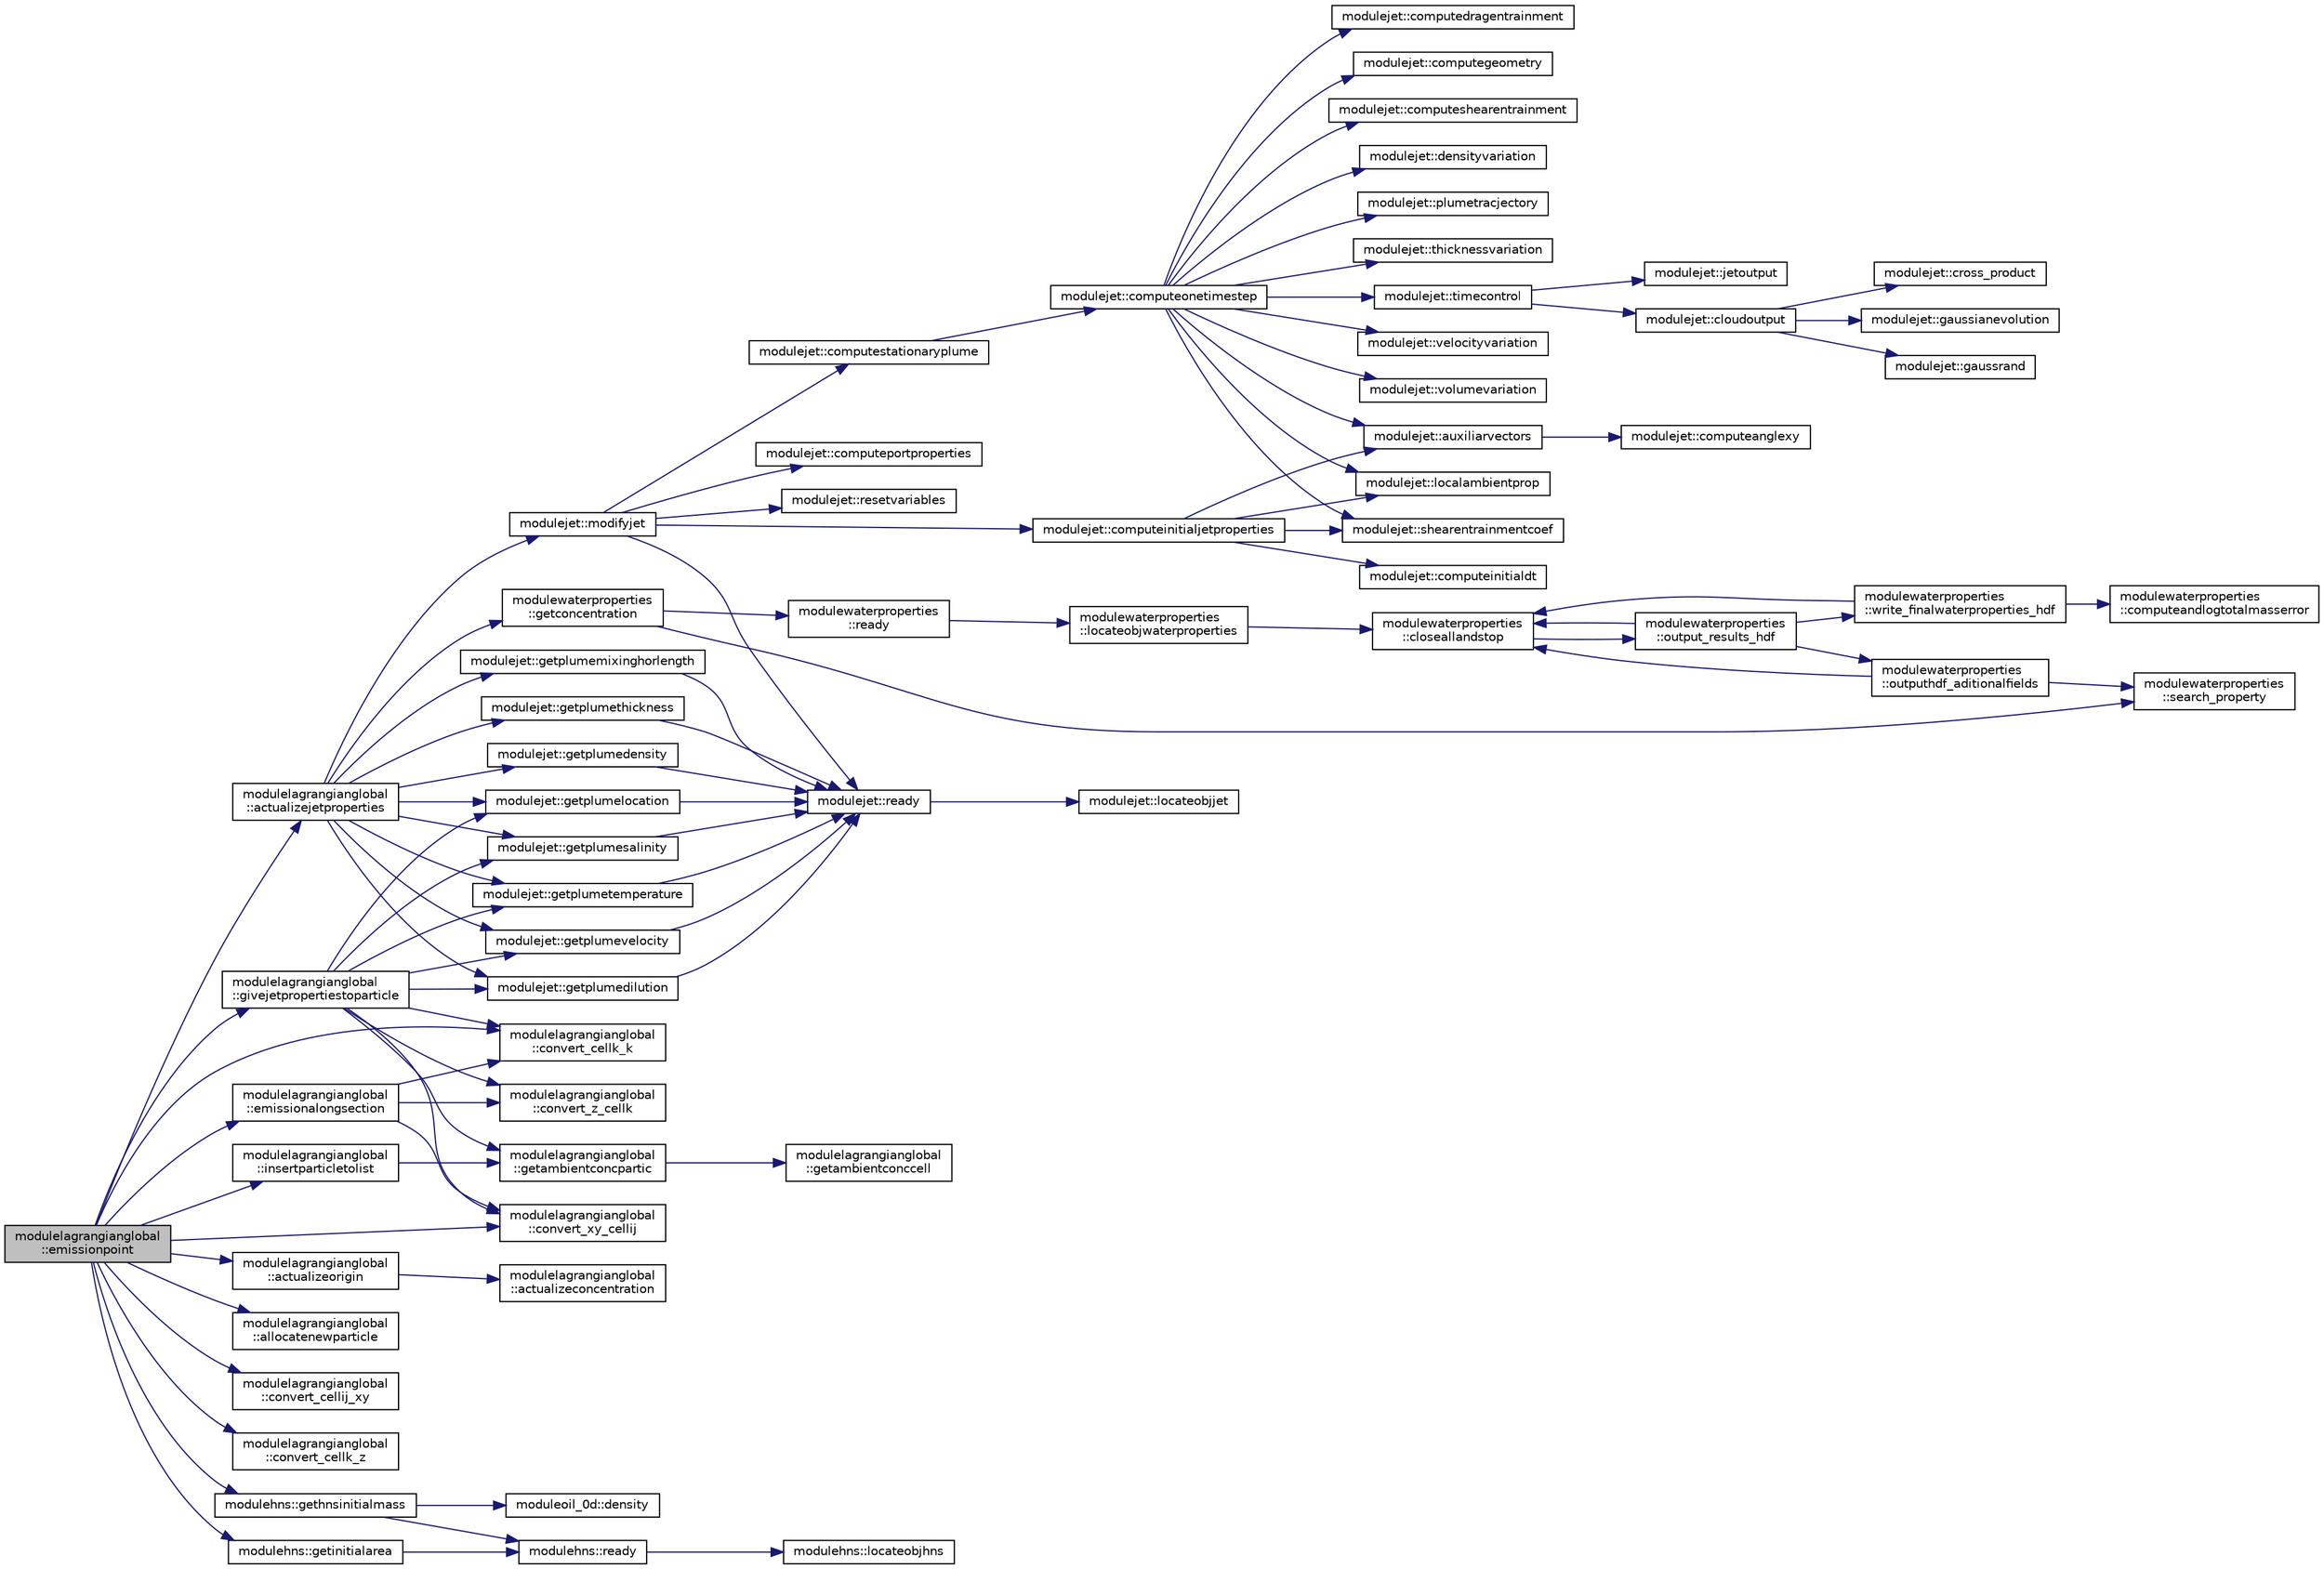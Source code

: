 digraph "modulelagrangianglobal::emissionpoint"
{
 // LATEX_PDF_SIZE
  edge [fontname="Helvetica",fontsize="10",labelfontname="Helvetica",labelfontsize="10"];
  node [fontname="Helvetica",fontsize="10",shape=record];
  rankdir="LR";
  Node1 [label="modulelagrangianglobal\l::emissionpoint",height=0.2,width=0.4,color="black", fillcolor="grey75", style="filled", fontcolor="black",tooltip=" "];
  Node1 -> Node2 [color="midnightblue",fontsize="10",style="solid",fontname="Helvetica"];
  Node2 [label="modulelagrangianglobal\l::actualizejetproperties",height=0.2,width=0.4,color="black", fillcolor="white", style="filled",URL="$namespacemodulelagrangianglobal.html#a26ef74f75ff18c16e01e326e85d7920c",tooltip=" "];
  Node2 -> Node3 [color="midnightblue",fontsize="10",style="solid",fontname="Helvetica"];
  Node3 [label="modulewaterproperties\l::getconcentration",height=0.2,width=0.4,color="black", fillcolor="white", style="filled",URL="$namespacemodulewaterproperties.html#a45cbba90a6054db2070c49281da1ef56",tooltip=" "];
  Node3 -> Node4 [color="midnightblue",fontsize="10",style="solid",fontname="Helvetica"];
  Node4 [label="modulewaterproperties\l::ready",height=0.2,width=0.4,color="black", fillcolor="white", style="filled",URL="$namespacemodulewaterproperties.html#ad54774dedce486739249cb10b4de21e2",tooltip=" "];
  Node4 -> Node5 [color="midnightblue",fontsize="10",style="solid",fontname="Helvetica"];
  Node5 [label="modulewaterproperties\l::locateobjwaterproperties",height=0.2,width=0.4,color="black", fillcolor="white", style="filled",URL="$namespacemodulewaterproperties.html#ae4516d6c7f3687b0293515314b0ade90",tooltip=" "];
  Node5 -> Node6 [color="midnightblue",fontsize="10",style="solid",fontname="Helvetica"];
  Node6 [label="modulewaterproperties\l::closeallandstop",height=0.2,width=0.4,color="black", fillcolor="white", style="filled",URL="$namespacemodulewaterproperties.html#a5bb74dfe4637836633ca6817a4a72758",tooltip=" "];
  Node6 -> Node7 [color="midnightblue",fontsize="10",style="solid",fontname="Helvetica"];
  Node7 [label="modulewaterproperties\l::output_results_hdf",height=0.2,width=0.4,color="black", fillcolor="white", style="filled",URL="$namespacemodulewaterproperties.html#a78143a2ee73e78a6441a03852a7b9f9a",tooltip=" "];
  Node7 -> Node6 [color="midnightblue",fontsize="10",style="solid",fontname="Helvetica"];
  Node7 -> Node8 [color="midnightblue",fontsize="10",style="solid",fontname="Helvetica"];
  Node8 [label="modulewaterproperties\l::outputhdf_aditionalfields",height=0.2,width=0.4,color="black", fillcolor="white", style="filled",URL="$namespacemodulewaterproperties.html#a0e590dc368b505cd9ea918d724d3eee3",tooltip=" "];
  Node8 -> Node6 [color="midnightblue",fontsize="10",style="solid",fontname="Helvetica"];
  Node8 -> Node9 [color="midnightblue",fontsize="10",style="solid",fontname="Helvetica"];
  Node9 [label="modulewaterproperties\l::search_property",height=0.2,width=0.4,color="black", fillcolor="white", style="filled",URL="$namespacemodulewaterproperties.html#ae6b7d758da27fb15faee52b3ed14029d",tooltip=" "];
  Node7 -> Node10 [color="midnightblue",fontsize="10",style="solid",fontname="Helvetica"];
  Node10 [label="modulewaterproperties\l::write_finalwaterproperties_hdf",height=0.2,width=0.4,color="black", fillcolor="white", style="filled",URL="$namespacemodulewaterproperties.html#a2893cea8ca427b1290aeb65593659aa0",tooltip=" "];
  Node10 -> Node6 [color="midnightblue",fontsize="10",style="solid",fontname="Helvetica"];
  Node10 -> Node11 [color="midnightblue",fontsize="10",style="solid",fontname="Helvetica"];
  Node11 [label="modulewaterproperties\l::computeandlogtotalmasserror",height=0.2,width=0.4,color="black", fillcolor="white", style="filled",URL="$namespacemodulewaterproperties.html#af1b9165b0e72747e4478868c7e5eff00",tooltip=" "];
  Node3 -> Node9 [color="midnightblue",fontsize="10",style="solid",fontname="Helvetica"];
  Node2 -> Node12 [color="midnightblue",fontsize="10",style="solid",fontname="Helvetica"];
  Node12 [label="modulejet::getplumedensity",height=0.2,width=0.4,color="black", fillcolor="white", style="filled",URL="$namespacemodulejet.html#aace5b51fdfea28b29ddf40d44b7805b4",tooltip=" "];
  Node12 -> Node13 [color="midnightblue",fontsize="10",style="solid",fontname="Helvetica"];
  Node13 [label="modulejet::ready",height=0.2,width=0.4,color="black", fillcolor="white", style="filled",URL="$namespacemodulejet.html#a08cf17884b67eb6e393c3f7553f6398f",tooltip=" "];
  Node13 -> Node14 [color="midnightblue",fontsize="10",style="solid",fontname="Helvetica"];
  Node14 [label="modulejet::locateobjjet",height=0.2,width=0.4,color="black", fillcolor="white", style="filled",URL="$namespacemodulejet.html#a0b2668a76b18f69741deda8796740f8f",tooltip=" "];
  Node2 -> Node15 [color="midnightblue",fontsize="10",style="solid",fontname="Helvetica"];
  Node15 [label="modulejet::getplumedilution",height=0.2,width=0.4,color="black", fillcolor="white", style="filled",URL="$namespacemodulejet.html#a5bd04e69691ddf86217eae82701cb7ea",tooltip=" "];
  Node15 -> Node13 [color="midnightblue",fontsize="10",style="solid",fontname="Helvetica"];
  Node2 -> Node16 [color="midnightblue",fontsize="10",style="solid",fontname="Helvetica"];
  Node16 [label="modulejet::getplumelocation",height=0.2,width=0.4,color="black", fillcolor="white", style="filled",URL="$namespacemodulejet.html#a864a38eff68cbab56308586d389f202b",tooltip=" "];
  Node16 -> Node13 [color="midnightblue",fontsize="10",style="solid",fontname="Helvetica"];
  Node2 -> Node17 [color="midnightblue",fontsize="10",style="solid",fontname="Helvetica"];
  Node17 [label="modulejet::getplumemixinghorlength",height=0.2,width=0.4,color="black", fillcolor="white", style="filled",URL="$namespacemodulejet.html#a105341ffdec09f8266a68d6db9beba7f",tooltip=" "];
  Node17 -> Node13 [color="midnightblue",fontsize="10",style="solid",fontname="Helvetica"];
  Node2 -> Node18 [color="midnightblue",fontsize="10",style="solid",fontname="Helvetica"];
  Node18 [label="modulejet::getplumesalinity",height=0.2,width=0.4,color="black", fillcolor="white", style="filled",URL="$namespacemodulejet.html#a6a3b06a4b31a48d3feabf8b545a6e8b2",tooltip=" "];
  Node18 -> Node13 [color="midnightblue",fontsize="10",style="solid",fontname="Helvetica"];
  Node2 -> Node19 [color="midnightblue",fontsize="10",style="solid",fontname="Helvetica"];
  Node19 [label="modulejet::getplumetemperature",height=0.2,width=0.4,color="black", fillcolor="white", style="filled",URL="$namespacemodulejet.html#aa64ddb0bd7c80f966b8ec54eb9a36c7c",tooltip=" "];
  Node19 -> Node13 [color="midnightblue",fontsize="10",style="solid",fontname="Helvetica"];
  Node2 -> Node20 [color="midnightblue",fontsize="10",style="solid",fontname="Helvetica"];
  Node20 [label="modulejet::getplumethickness",height=0.2,width=0.4,color="black", fillcolor="white", style="filled",URL="$namespacemodulejet.html#a50ced2ba527ab243cd3228d18867695d",tooltip=" "];
  Node20 -> Node13 [color="midnightblue",fontsize="10",style="solid",fontname="Helvetica"];
  Node2 -> Node21 [color="midnightblue",fontsize="10",style="solid",fontname="Helvetica"];
  Node21 [label="modulejet::getplumevelocity",height=0.2,width=0.4,color="black", fillcolor="white", style="filled",URL="$namespacemodulejet.html#ab7e7ab36f584f4edd9e7f7835d1e0cee",tooltip=" "];
  Node21 -> Node13 [color="midnightblue",fontsize="10",style="solid",fontname="Helvetica"];
  Node2 -> Node22 [color="midnightblue",fontsize="10",style="solid",fontname="Helvetica"];
  Node22 [label="modulejet::modifyjet",height=0.2,width=0.4,color="black", fillcolor="white", style="filled",URL="$namespacemodulejet.html#aabae5c457f7fe1dd3d3f540d56e94877",tooltip=" "];
  Node22 -> Node23 [color="midnightblue",fontsize="10",style="solid",fontname="Helvetica"];
  Node23 [label="modulejet::computeinitialjetproperties",height=0.2,width=0.4,color="black", fillcolor="white", style="filled",URL="$namespacemodulejet.html#a8b1ef801e649c2313fee9754d2aeb58a",tooltip=" "];
  Node23 -> Node24 [color="midnightblue",fontsize="10",style="solid",fontname="Helvetica"];
  Node24 [label="modulejet::auxiliarvectors",height=0.2,width=0.4,color="black", fillcolor="white", style="filled",URL="$namespacemodulejet.html#a188ea99d96436b044d3ea76f4ddfa467",tooltip=" "];
  Node24 -> Node25 [color="midnightblue",fontsize="10",style="solid",fontname="Helvetica"];
  Node25 [label="modulejet::computeanglexy",height=0.2,width=0.4,color="black", fillcolor="white", style="filled",URL="$namespacemodulejet.html#adbbd50d3810071999488736815c23285",tooltip=" "];
  Node23 -> Node26 [color="midnightblue",fontsize="10",style="solid",fontname="Helvetica"];
  Node26 [label="modulejet::computeinitialdt",height=0.2,width=0.4,color="black", fillcolor="white", style="filled",URL="$namespacemodulejet.html#a0425b9fdbf288a0e893428f44a92b9ea",tooltip=" "];
  Node23 -> Node27 [color="midnightblue",fontsize="10",style="solid",fontname="Helvetica"];
  Node27 [label="modulejet::localambientprop",height=0.2,width=0.4,color="black", fillcolor="white", style="filled",URL="$namespacemodulejet.html#a1eea8311f846796ccfa34a65730c5c55",tooltip=" "];
  Node23 -> Node28 [color="midnightblue",fontsize="10",style="solid",fontname="Helvetica"];
  Node28 [label="modulejet::shearentrainmentcoef",height=0.2,width=0.4,color="black", fillcolor="white", style="filled",URL="$namespacemodulejet.html#afbaba1fae7aab0a9a372600923511fed",tooltip=" "];
  Node22 -> Node29 [color="midnightblue",fontsize="10",style="solid",fontname="Helvetica"];
  Node29 [label="modulejet::computeportproperties",height=0.2,width=0.4,color="black", fillcolor="white", style="filled",URL="$namespacemodulejet.html#a6a2424bc396ad0eed996ed0d75430e3b",tooltip=" "];
  Node22 -> Node30 [color="midnightblue",fontsize="10",style="solid",fontname="Helvetica"];
  Node30 [label="modulejet::computestationaryplume",height=0.2,width=0.4,color="black", fillcolor="white", style="filled",URL="$namespacemodulejet.html#aa0e9555f7e9aa809220382ec3e33e9a5",tooltip=" "];
  Node30 -> Node31 [color="midnightblue",fontsize="10",style="solid",fontname="Helvetica"];
  Node31 [label="modulejet::computeonetimestep",height=0.2,width=0.4,color="black", fillcolor="white", style="filled",URL="$namespacemodulejet.html#aa7fe235d6b33c696f614897ed43a1e19",tooltip=" "];
  Node31 -> Node24 [color="midnightblue",fontsize="10",style="solid",fontname="Helvetica"];
  Node31 -> Node32 [color="midnightblue",fontsize="10",style="solid",fontname="Helvetica"];
  Node32 [label="modulejet::computedragentrainment",height=0.2,width=0.4,color="black", fillcolor="white", style="filled",URL="$namespacemodulejet.html#a8bbbce93ba8d9ba74525873c550cdf8b",tooltip=" "];
  Node31 -> Node33 [color="midnightblue",fontsize="10",style="solid",fontname="Helvetica"];
  Node33 [label="modulejet::computegeometry",height=0.2,width=0.4,color="black", fillcolor="white", style="filled",URL="$namespacemodulejet.html#a0d3bcdd114f549e27a46b673224a1f35",tooltip=" "];
  Node31 -> Node34 [color="midnightblue",fontsize="10",style="solid",fontname="Helvetica"];
  Node34 [label="modulejet::computeshearentrainment",height=0.2,width=0.4,color="black", fillcolor="white", style="filled",URL="$namespacemodulejet.html#a21b954c77f4addf0f268edc0e9448a18",tooltip=" "];
  Node31 -> Node35 [color="midnightblue",fontsize="10",style="solid",fontname="Helvetica"];
  Node35 [label="modulejet::densityvariation",height=0.2,width=0.4,color="black", fillcolor="white", style="filled",URL="$namespacemodulejet.html#a05449786a790959e45db1fc1bd9f93f6",tooltip=" "];
  Node31 -> Node27 [color="midnightblue",fontsize="10",style="solid",fontname="Helvetica"];
  Node31 -> Node36 [color="midnightblue",fontsize="10",style="solid",fontname="Helvetica"];
  Node36 [label="modulejet::plumetracjectory",height=0.2,width=0.4,color="black", fillcolor="white", style="filled",URL="$namespacemodulejet.html#a9175197cbe465e40fa03bc6a7c788871",tooltip=" "];
  Node31 -> Node28 [color="midnightblue",fontsize="10",style="solid",fontname="Helvetica"];
  Node31 -> Node37 [color="midnightblue",fontsize="10",style="solid",fontname="Helvetica"];
  Node37 [label="modulejet::thicknessvariation",height=0.2,width=0.4,color="black", fillcolor="white", style="filled",URL="$namespacemodulejet.html#a5241bdca6d72d79d96fdc8d9b63a291a",tooltip=" "];
  Node31 -> Node38 [color="midnightblue",fontsize="10",style="solid",fontname="Helvetica"];
  Node38 [label="modulejet::timecontrol",height=0.2,width=0.4,color="black", fillcolor="white", style="filled",URL="$namespacemodulejet.html#a7518a8afbcafcfeedfc10f5a3a205b33",tooltip=" "];
  Node38 -> Node39 [color="midnightblue",fontsize="10",style="solid",fontname="Helvetica"];
  Node39 [label="modulejet::cloudoutput",height=0.2,width=0.4,color="black", fillcolor="white", style="filled",URL="$namespacemodulejet.html#a61dad6f878bf6cce690b9523901012ac",tooltip=" "];
  Node39 -> Node40 [color="midnightblue",fontsize="10",style="solid",fontname="Helvetica"];
  Node40 [label="modulejet::cross_product",height=0.2,width=0.4,color="black", fillcolor="white", style="filled",URL="$namespacemodulejet.html#a2cbc865fd41278d7ee8a6b0036bc3114",tooltip="===================================================================="];
  Node39 -> Node41 [color="midnightblue",fontsize="10",style="solid",fontname="Helvetica"];
  Node41 [label="modulejet::gaussianevolution",height=0.2,width=0.4,color="black", fillcolor="white", style="filled",URL="$namespacemodulejet.html#a54205285b4f5a4d3d7204aa240f92d64",tooltip=" "];
  Node39 -> Node42 [color="midnightblue",fontsize="10",style="solid",fontname="Helvetica"];
  Node42 [label="modulejet::gaussrand",height=0.2,width=0.4,color="black", fillcolor="white", style="filled",URL="$namespacemodulejet.html#a5b1cd3a55b2e6494e998c7233db5ec58",tooltip=" "];
  Node38 -> Node43 [color="midnightblue",fontsize="10",style="solid",fontname="Helvetica"];
  Node43 [label="modulejet::jetoutput",height=0.2,width=0.4,color="black", fillcolor="white", style="filled",URL="$namespacemodulejet.html#a200bdafc097359afe09ed14b7a55d8b7",tooltip=" "];
  Node31 -> Node44 [color="midnightblue",fontsize="10",style="solid",fontname="Helvetica"];
  Node44 [label="modulejet::velocityvariation",height=0.2,width=0.4,color="black", fillcolor="white", style="filled",URL="$namespacemodulejet.html#a4aaeebe926aea33dd1391746d2cdaa32",tooltip=" "];
  Node31 -> Node45 [color="midnightblue",fontsize="10",style="solid",fontname="Helvetica"];
  Node45 [label="modulejet::volumevariation",height=0.2,width=0.4,color="black", fillcolor="white", style="filled",URL="$namespacemodulejet.html#abe8dc92537467b9dcd97c4a01b77f51c",tooltip=" "];
  Node22 -> Node13 [color="midnightblue",fontsize="10",style="solid",fontname="Helvetica"];
  Node22 -> Node46 [color="midnightblue",fontsize="10",style="solid",fontname="Helvetica"];
  Node46 [label="modulejet::resetvariables",height=0.2,width=0.4,color="black", fillcolor="white", style="filled",URL="$namespacemodulejet.html#ab0790a91803700e0bd5e3ef9db5242c1",tooltip=" "];
  Node1 -> Node47 [color="midnightblue",fontsize="10",style="solid",fontname="Helvetica"];
  Node47 [label="modulelagrangianglobal\l::actualizeorigin",height=0.2,width=0.4,color="black", fillcolor="white", style="filled",URL="$namespacemodulelagrangianglobal.html#a2922324362ebb3dd949bc869b16e90b9",tooltip=" "];
  Node47 -> Node48 [color="midnightblue",fontsize="10",style="solid",fontname="Helvetica"];
  Node48 [label="modulelagrangianglobal\l::actualizeconcentration",height=0.2,width=0.4,color="black", fillcolor="white", style="filled",URL="$namespacemodulelagrangianglobal.html#a9011e7719eb353ee72ecbd6bce3e7ac1",tooltip=" "];
  Node1 -> Node49 [color="midnightblue",fontsize="10",style="solid",fontname="Helvetica"];
  Node49 [label="modulelagrangianglobal\l::allocatenewparticle",height=0.2,width=0.4,color="black", fillcolor="white", style="filled",URL="$namespacemodulelagrangianglobal.html#adf7a8f7c3f2d3dd4f0472f6d4d1ec56e",tooltip=" "];
  Node1 -> Node50 [color="midnightblue",fontsize="10",style="solid",fontname="Helvetica"];
  Node50 [label="modulelagrangianglobal\l::convert_cellij_xy",height=0.2,width=0.4,color="black", fillcolor="white", style="filled",URL="$namespacemodulelagrangianglobal.html#a7c1bdff13dafe0f3f6c8cd12a1398401",tooltip=" "];
  Node1 -> Node51 [color="midnightblue",fontsize="10",style="solid",fontname="Helvetica"];
  Node51 [label="modulelagrangianglobal\l::convert_cellk_k",height=0.2,width=0.4,color="black", fillcolor="white", style="filled",URL="$namespacemodulelagrangianglobal.html#a75785d33db5dded34e1de495fe447eac",tooltip=" "];
  Node1 -> Node52 [color="midnightblue",fontsize="10",style="solid",fontname="Helvetica"];
  Node52 [label="modulelagrangianglobal\l::convert_cellk_z",height=0.2,width=0.4,color="black", fillcolor="white", style="filled",URL="$namespacemodulelagrangianglobal.html#ab7f2f6590a59e52fd0c30cdc7445acee",tooltip=" "];
  Node1 -> Node53 [color="midnightblue",fontsize="10",style="solid",fontname="Helvetica"];
  Node53 [label="modulelagrangianglobal\l::convert_xy_cellij",height=0.2,width=0.4,color="black", fillcolor="white", style="filled",URL="$namespacemodulelagrangianglobal.html#a713100b692a8ced1a6b27a0a1baa4039",tooltip=" "];
  Node1 -> Node54 [color="midnightblue",fontsize="10",style="solid",fontname="Helvetica"];
  Node54 [label="modulelagrangianglobal\l::emissionalongsection",height=0.2,width=0.4,color="black", fillcolor="white", style="filled",URL="$namespacemodulelagrangianglobal.html#aba5b8843b584565274a7a0610c6d603b",tooltip=" "];
  Node54 -> Node51 [color="midnightblue",fontsize="10",style="solid",fontname="Helvetica"];
  Node54 -> Node53 [color="midnightblue",fontsize="10",style="solid",fontname="Helvetica"];
  Node54 -> Node55 [color="midnightblue",fontsize="10",style="solid",fontname="Helvetica"];
  Node55 [label="modulelagrangianglobal\l::convert_z_cellk",height=0.2,width=0.4,color="black", fillcolor="white", style="filled",URL="$namespacemodulelagrangianglobal.html#a619a331b54dcc8d330ab6dd05b4eae56",tooltip=" "];
  Node1 -> Node56 [color="midnightblue",fontsize="10",style="solid",fontname="Helvetica"];
  Node56 [label="modulehns::gethnsinitialmass",height=0.2,width=0.4,color="black", fillcolor="white", style="filled",URL="$namespacemodulehns.html#a256a2f0f1c2c0f036a40633b9605bf3d",tooltip=" "];
  Node56 -> Node57 [color="midnightblue",fontsize="10",style="solid",fontname="Helvetica"];
  Node57 [label="moduleoil_0d::density",height=0.2,width=0.4,color="black", fillcolor="white", style="filled",URL="$namespacemoduleoil__0d.html#a365dbbed79663b6925c5964691b6fae2",tooltip=" "];
  Node56 -> Node58 [color="midnightblue",fontsize="10",style="solid",fontname="Helvetica"];
  Node58 [label="modulehns::ready",height=0.2,width=0.4,color="black", fillcolor="white", style="filled",URL="$namespacemodulehns.html#a1b4bda03d346568b51278fca35b05366",tooltip=" "];
  Node58 -> Node59 [color="midnightblue",fontsize="10",style="solid",fontname="Helvetica"];
  Node59 [label="modulehns::locateobjhns",height=0.2,width=0.4,color="black", fillcolor="white", style="filled",URL="$namespacemodulehns.html#aff869b6b5dffbe4b2d00b777a1c0455d",tooltip=" "];
  Node1 -> Node60 [color="midnightblue",fontsize="10",style="solid",fontname="Helvetica"];
  Node60 [label="modulehns::getinitialarea",height=0.2,width=0.4,color="black", fillcolor="white", style="filled",URL="$namespacemodulehns.html#aabe546b840bff5b9fd03aff072b67385",tooltip=" "];
  Node60 -> Node58 [color="midnightblue",fontsize="10",style="solid",fontname="Helvetica"];
  Node1 -> Node61 [color="midnightblue",fontsize="10",style="solid",fontname="Helvetica"];
  Node61 [label="modulelagrangianglobal\l::givejetpropertiestoparticle",height=0.2,width=0.4,color="black", fillcolor="white", style="filled",URL="$namespacemodulelagrangianglobal.html#a24724892759ef0c6bdbe24cb1ecfd00b",tooltip=" "];
  Node61 -> Node51 [color="midnightblue",fontsize="10",style="solid",fontname="Helvetica"];
  Node61 -> Node53 [color="midnightblue",fontsize="10",style="solid",fontname="Helvetica"];
  Node61 -> Node55 [color="midnightblue",fontsize="10",style="solid",fontname="Helvetica"];
  Node61 -> Node62 [color="midnightblue",fontsize="10",style="solid",fontname="Helvetica"];
  Node62 [label="modulelagrangianglobal\l::getambientconcpartic",height=0.2,width=0.4,color="black", fillcolor="white", style="filled",URL="$namespacemodulelagrangianglobal.html#a48f3a78b845b645d04afad9baa94ac01",tooltip=" "];
  Node62 -> Node63 [color="midnightblue",fontsize="10",style="solid",fontname="Helvetica"];
  Node63 [label="modulelagrangianglobal\l::getambientconccell",height=0.2,width=0.4,color="black", fillcolor="white", style="filled",URL="$namespacemodulelagrangianglobal.html#a21c98c8cc24ebb92a5b8821af08be797",tooltip=" "];
  Node61 -> Node15 [color="midnightblue",fontsize="10",style="solid",fontname="Helvetica"];
  Node61 -> Node16 [color="midnightblue",fontsize="10",style="solid",fontname="Helvetica"];
  Node61 -> Node18 [color="midnightblue",fontsize="10",style="solid",fontname="Helvetica"];
  Node61 -> Node19 [color="midnightblue",fontsize="10",style="solid",fontname="Helvetica"];
  Node61 -> Node21 [color="midnightblue",fontsize="10",style="solid",fontname="Helvetica"];
  Node1 -> Node64 [color="midnightblue",fontsize="10",style="solid",fontname="Helvetica"];
  Node64 [label="modulelagrangianglobal\l::insertparticletolist",height=0.2,width=0.4,color="black", fillcolor="white", style="filled",URL="$namespacemodulelagrangianglobal.html#a2d4644f4134b54b72e810da551bd14a9",tooltip=" "];
  Node64 -> Node62 [color="midnightblue",fontsize="10",style="solid",fontname="Helvetica"];
}
